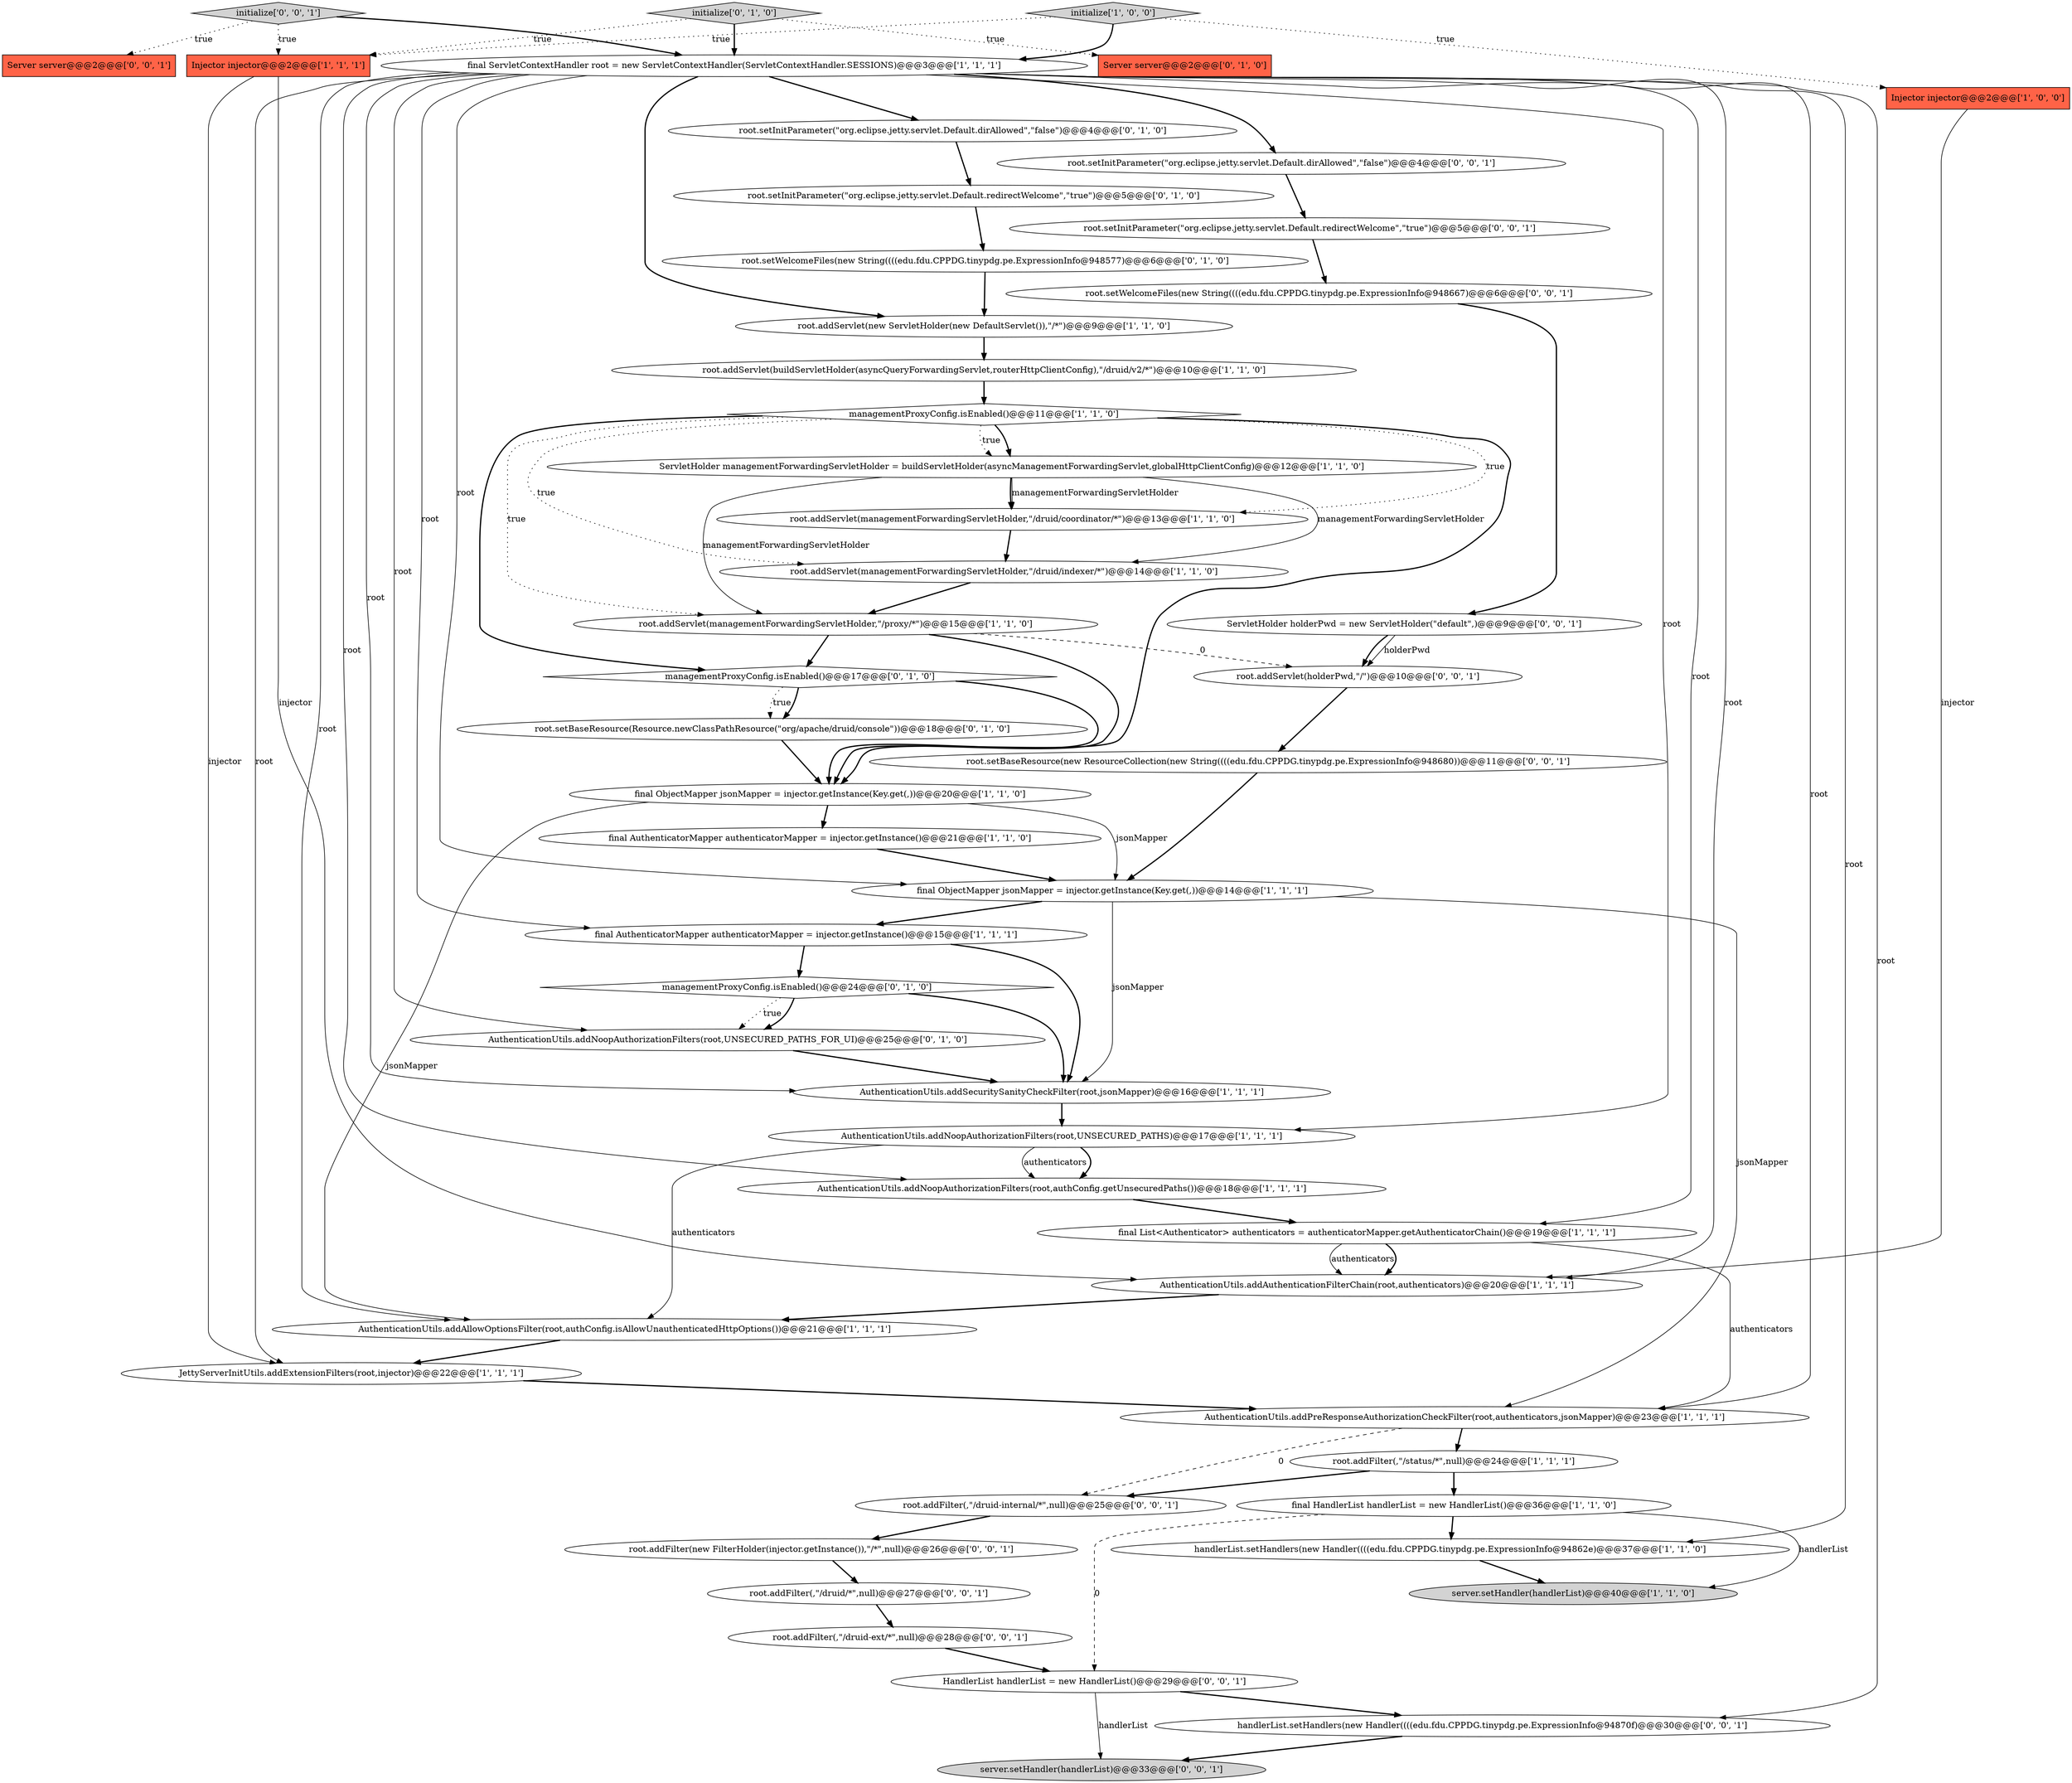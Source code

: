 digraph {
39 [style = filled, label = "Server server@@@2@@@['0', '0', '1']", fillcolor = tomato, shape = box image = "AAA0AAABBB3BBB"];
29 [style = filled, label = "managementProxyConfig.isEnabled()@@@24@@@['0', '1', '0']", fillcolor = white, shape = diamond image = "AAA1AAABBB2BBB"];
7 [style = filled, label = "root.addServlet(managementForwardingServletHolder,\"/druid/coordinator/*\")@@@13@@@['1', '1', '0']", fillcolor = white, shape = ellipse image = "AAA0AAABBB1BBB"];
16 [style = filled, label = "final HandlerList handlerList = new HandlerList()@@@36@@@['1', '1', '0']", fillcolor = white, shape = ellipse image = "AAA0AAABBB1BBB"];
0 [style = filled, label = "initialize['1', '0', '0']", fillcolor = lightgray, shape = diamond image = "AAA0AAABBB1BBB"];
31 [style = filled, label = "Server server@@@2@@@['0', '1', '0']", fillcolor = tomato, shape = box image = "AAA0AAABBB2BBB"];
12 [style = filled, label = "handlerList.setHandlers(new Handler((((edu.fdu.CPPDG.tinypdg.pe.ExpressionInfo@94862e)@@@37@@@['1', '1', '0']", fillcolor = white, shape = ellipse image = "AAA0AAABBB1BBB"];
41 [style = filled, label = "handlerList.setHandlers(new Handler((((edu.fdu.CPPDG.tinypdg.pe.ExpressionInfo@94870f)@@@30@@@['0', '0', '1']", fillcolor = white, shape = ellipse image = "AAA0AAABBB3BBB"];
10 [style = filled, label = "final AuthenticatorMapper authenticatorMapper = injector.getInstance()@@@15@@@['1', '1', '1']", fillcolor = white, shape = ellipse image = "AAA0AAABBB1BBB"];
2 [style = filled, label = "AuthenticationUtils.addNoopAuthorizationFilters(root,authConfig.getUnsecuredPaths())@@@18@@@['1', '1', '1']", fillcolor = white, shape = ellipse image = "AAA0AAABBB1BBB"];
23 [style = filled, label = "AuthenticationUtils.addAuthenticationFilterChain(root,authenticators)@@@20@@@['1', '1', '1']", fillcolor = white, shape = ellipse image = "AAA0AAABBB1BBB"];
24 [style = filled, label = "server.setHandler(handlerList)@@@40@@@['1', '1', '0']", fillcolor = lightgray, shape = ellipse image = "AAA0AAABBB1BBB"];
44 [style = filled, label = "initialize['0', '0', '1']", fillcolor = lightgray, shape = diamond image = "AAA0AAABBB3BBB"];
32 [style = filled, label = "root.setInitParameter(\"org.eclipse.jetty.servlet.Default.redirectWelcome\",\"true\")@@@5@@@['0', '1', '0']", fillcolor = white, shape = ellipse image = "AAA1AAABBB2BBB"];
21 [style = filled, label = "root.addServlet(managementForwardingServletHolder,\"/proxy/*\")@@@15@@@['1', '1', '0']", fillcolor = white, shape = ellipse image = "AAA0AAABBB1BBB"];
26 [style = filled, label = "final ObjectMapper jsonMapper = injector.getInstance(Key.get(,))@@@20@@@['1', '1', '0']", fillcolor = white, shape = ellipse image = "AAA0AAABBB1BBB"];
11 [style = filled, label = "root.addServlet(new ServletHolder(new DefaultServlet()),\"/*\")@@@9@@@['1', '1', '0']", fillcolor = white, shape = ellipse image = "AAA0AAABBB1BBB"];
18 [style = filled, label = "AuthenticationUtils.addPreResponseAuthorizationCheckFilter(root,authenticators,jsonMapper)@@@23@@@['1', '1', '1']", fillcolor = white, shape = ellipse image = "AAA0AAABBB1BBB"];
47 [style = filled, label = "root.addFilter(,\"/druid/*\",null)@@@27@@@['0', '0', '1']", fillcolor = white, shape = ellipse image = "AAA0AAABBB3BBB"];
14 [style = filled, label = "Injector injector@@@2@@@['1', '1', '1']", fillcolor = tomato, shape = box image = "AAA0AAABBB1BBB"];
35 [style = filled, label = "initialize['0', '1', '0']", fillcolor = lightgray, shape = diamond image = "AAA0AAABBB2BBB"];
9 [style = filled, label = "Injector injector@@@2@@@['1', '0', '0']", fillcolor = tomato, shape = box image = "AAA0AAABBB1BBB"];
28 [style = filled, label = "managementProxyConfig.isEnabled()@@@17@@@['0', '1', '0']", fillcolor = white, shape = diamond image = "AAA1AAABBB2BBB"];
38 [style = filled, label = "root.setInitParameter(\"org.eclipse.jetty.servlet.Default.redirectWelcome\",\"true\")@@@5@@@['0', '0', '1']", fillcolor = white, shape = ellipse image = "AAA0AAABBB3BBB"];
25 [style = filled, label = "AuthenticationUtils.addSecuritySanityCheckFilter(root,jsonMapper)@@@16@@@['1', '1', '1']", fillcolor = white, shape = ellipse image = "AAA0AAABBB1BBB"];
37 [style = filled, label = "root.addFilter(new FilterHolder(injector.getInstance()),\"/*\",null)@@@26@@@['0', '0', '1']", fillcolor = white, shape = ellipse image = "AAA0AAABBB3BBB"];
45 [style = filled, label = "root.addFilter(,\"/druid-internal/*\",null)@@@25@@@['0', '0', '1']", fillcolor = white, shape = ellipse image = "AAA0AAABBB3BBB"];
40 [style = filled, label = "root.addServlet(holderPwd,\"/\")@@@10@@@['0', '0', '1']", fillcolor = white, shape = ellipse image = "AAA0AAABBB3BBB"];
46 [style = filled, label = "server.setHandler(handlerList)@@@33@@@['0', '0', '1']", fillcolor = lightgray, shape = ellipse image = "AAA0AAABBB3BBB"];
22 [style = filled, label = "managementProxyConfig.isEnabled()@@@11@@@['1', '1', '0']", fillcolor = white, shape = diamond image = "AAA0AAABBB1BBB"];
42 [style = filled, label = "root.setBaseResource(new ResourceCollection(new String((((edu.fdu.CPPDG.tinypdg.pe.ExpressionInfo@948680))@@@11@@@['0', '0', '1']", fillcolor = white, shape = ellipse image = "AAA0AAABBB3BBB"];
1 [style = filled, label = "final ServletContextHandler root = new ServletContextHandler(ServletContextHandler.SESSIONS)@@@3@@@['1', '1', '1']", fillcolor = white, shape = ellipse image = "AAA0AAABBB1BBB"];
34 [style = filled, label = "AuthenticationUtils.addNoopAuthorizationFilters(root,UNSECURED_PATHS_FOR_UI)@@@25@@@['0', '1', '0']", fillcolor = white, shape = ellipse image = "AAA1AAABBB2BBB"];
49 [style = filled, label = "ServletHolder holderPwd = new ServletHolder(\"default\",)@@@9@@@['0', '0', '1']", fillcolor = white, shape = ellipse image = "AAA0AAABBB3BBB"];
5 [style = filled, label = "final List<Authenticator> authenticators = authenticatorMapper.getAuthenticatorChain()@@@19@@@['1', '1', '1']", fillcolor = white, shape = ellipse image = "AAA0AAABBB1BBB"];
8 [style = filled, label = "AuthenticationUtils.addAllowOptionsFilter(root,authConfig.isAllowUnauthenticatedHttpOptions())@@@21@@@['1', '1', '1']", fillcolor = white, shape = ellipse image = "AAA0AAABBB1BBB"];
27 [style = filled, label = "root.setWelcomeFiles(new String((((edu.fdu.CPPDG.tinypdg.pe.ExpressionInfo@948577)@@@6@@@['0', '1', '0']", fillcolor = white, shape = ellipse image = "AAA1AAABBB2BBB"];
33 [style = filled, label = "root.setBaseResource(Resource.newClassPathResource(\"org/apache/druid/console\"))@@@18@@@['0', '1', '0']", fillcolor = white, shape = ellipse image = "AAA1AAABBB2BBB"];
13 [style = filled, label = "ServletHolder managementForwardingServletHolder = buildServletHolder(asyncManagementForwardingServlet,globalHttpClientConfig)@@@12@@@['1', '1', '0']", fillcolor = white, shape = ellipse image = "AAA0AAABBB1BBB"];
30 [style = filled, label = "root.setInitParameter(\"org.eclipse.jetty.servlet.Default.dirAllowed\",\"false\")@@@4@@@['0', '1', '0']", fillcolor = white, shape = ellipse image = "AAA1AAABBB2BBB"];
3 [style = filled, label = "AuthenticationUtils.addNoopAuthorizationFilters(root,UNSECURED_PATHS)@@@17@@@['1', '1', '1']", fillcolor = white, shape = ellipse image = "AAA0AAABBB1BBB"];
50 [style = filled, label = "root.setWelcomeFiles(new String((((edu.fdu.CPPDG.tinypdg.pe.ExpressionInfo@948667)@@@6@@@['0', '0', '1']", fillcolor = white, shape = ellipse image = "AAA0AAABBB3BBB"];
6 [style = filled, label = "JettyServerInitUtils.addExtensionFilters(root,injector)@@@22@@@['1', '1', '1']", fillcolor = white, shape = ellipse image = "AAA0AAABBB1BBB"];
48 [style = filled, label = "HandlerList handlerList = new HandlerList()@@@29@@@['0', '0', '1']", fillcolor = white, shape = ellipse image = "AAA0AAABBB3BBB"];
19 [style = filled, label = "root.addServlet(buildServletHolder(asyncQueryForwardingServlet,routerHttpClientConfig),\"/druid/v2/*\")@@@10@@@['1', '1', '0']", fillcolor = white, shape = ellipse image = "AAA0AAABBB1BBB"];
36 [style = filled, label = "root.addFilter(,\"/druid-ext/*\",null)@@@28@@@['0', '0', '1']", fillcolor = white, shape = ellipse image = "AAA0AAABBB3BBB"];
20 [style = filled, label = "root.addFilter(,\"/status/*\",null)@@@24@@@['1', '1', '1']", fillcolor = white, shape = ellipse image = "AAA0AAABBB1BBB"];
4 [style = filled, label = "root.addServlet(managementForwardingServletHolder,\"/druid/indexer/*\")@@@14@@@['1', '1', '0']", fillcolor = white, shape = ellipse image = "AAA0AAABBB1BBB"];
17 [style = filled, label = "final AuthenticatorMapper authenticatorMapper = injector.getInstance()@@@21@@@['1', '1', '0']", fillcolor = white, shape = ellipse image = "AAA0AAABBB1BBB"];
43 [style = filled, label = "root.setInitParameter(\"org.eclipse.jetty.servlet.Default.dirAllowed\",\"false\")@@@4@@@['0', '0', '1']", fillcolor = white, shape = ellipse image = "AAA0AAABBB3BBB"];
15 [style = filled, label = "final ObjectMapper jsonMapper = injector.getInstance(Key.get(,))@@@14@@@['1', '1', '1']", fillcolor = white, shape = ellipse image = "AAA0AAABBB1BBB"];
25->3 [style = bold, label=""];
26->17 [style = bold, label=""];
18->20 [style = bold, label=""];
28->33 [style = dotted, label="true"];
26->15 [style = solid, label="jsonMapper"];
28->26 [style = bold, label=""];
5->18 [style = solid, label="authenticators"];
19->22 [style = bold, label=""];
44->39 [style = dotted, label="true"];
12->24 [style = bold, label=""];
1->18 [style = solid, label="root"];
1->11 [style = bold, label=""];
16->12 [style = bold, label=""];
1->5 [style = solid, label="root"];
21->26 [style = bold, label=""];
22->28 [style = bold, label=""];
1->30 [style = bold, label=""];
1->15 [style = solid, label="root"];
34->25 [style = bold, label=""];
4->21 [style = bold, label=""];
41->46 [style = bold, label=""];
22->13 [style = bold, label=""];
44->14 [style = dotted, label="true"];
1->12 [style = solid, label="root"];
49->40 [style = solid, label="holderPwd"];
38->50 [style = bold, label=""];
20->16 [style = bold, label=""];
1->34 [style = solid, label="root"];
47->36 [style = bold, label=""];
35->31 [style = dotted, label="true"];
1->41 [style = solid, label="root"];
35->1 [style = bold, label=""];
0->9 [style = dotted, label="true"];
1->8 [style = solid, label="root"];
17->15 [style = bold, label=""];
28->33 [style = bold, label=""];
14->6 [style = solid, label="injector"];
18->45 [style = dashed, label="0"];
35->14 [style = dotted, label="true"];
3->8 [style = solid, label="authenticators"];
13->4 [style = solid, label="managementForwardingServletHolder"];
1->23 [style = solid, label="root"];
1->3 [style = solid, label="root"];
6->18 [style = bold, label=""];
40->42 [style = bold, label=""];
1->25 [style = solid, label="root"];
3->2 [style = bold, label=""];
13->7 [style = solid, label="managementForwardingServletHolder"];
32->27 [style = bold, label=""];
8->6 [style = bold, label=""];
27->11 [style = bold, label=""];
29->25 [style = bold, label=""];
29->34 [style = dotted, label="true"];
13->21 [style = solid, label="managementForwardingServletHolder"];
11->19 [style = bold, label=""];
30->32 [style = bold, label=""];
15->25 [style = solid, label="jsonMapper"];
26->8 [style = solid, label="jsonMapper"];
22->13 [style = dotted, label="true"];
37->47 [style = bold, label=""];
44->1 [style = bold, label=""];
36->48 [style = bold, label=""];
1->43 [style = bold, label=""];
15->10 [style = bold, label=""];
22->21 [style = dotted, label="true"];
1->6 [style = solid, label="root"];
0->14 [style = dotted, label="true"];
16->48 [style = dashed, label="0"];
13->7 [style = bold, label=""];
1->10 [style = solid, label="root"];
2->5 [style = bold, label=""];
15->18 [style = solid, label="jsonMapper"];
10->25 [style = bold, label=""];
10->29 [style = bold, label=""];
0->1 [style = bold, label=""];
9->23 [style = solid, label="injector"];
48->41 [style = bold, label=""];
20->45 [style = bold, label=""];
22->7 [style = dotted, label="true"];
5->23 [style = solid, label="authenticators"];
29->34 [style = bold, label=""];
3->2 [style = solid, label="authenticators"];
22->26 [style = bold, label=""];
21->40 [style = dashed, label="0"];
7->4 [style = bold, label=""];
5->23 [style = bold, label=""];
1->2 [style = solid, label="root"];
48->46 [style = solid, label="handlerList"];
23->8 [style = bold, label=""];
50->49 [style = bold, label=""];
16->24 [style = solid, label="handlerList"];
42->15 [style = bold, label=""];
45->37 [style = bold, label=""];
22->4 [style = dotted, label="true"];
14->23 [style = solid, label="injector"];
43->38 [style = bold, label=""];
21->28 [style = bold, label=""];
33->26 [style = bold, label=""];
49->40 [style = bold, label=""];
}
